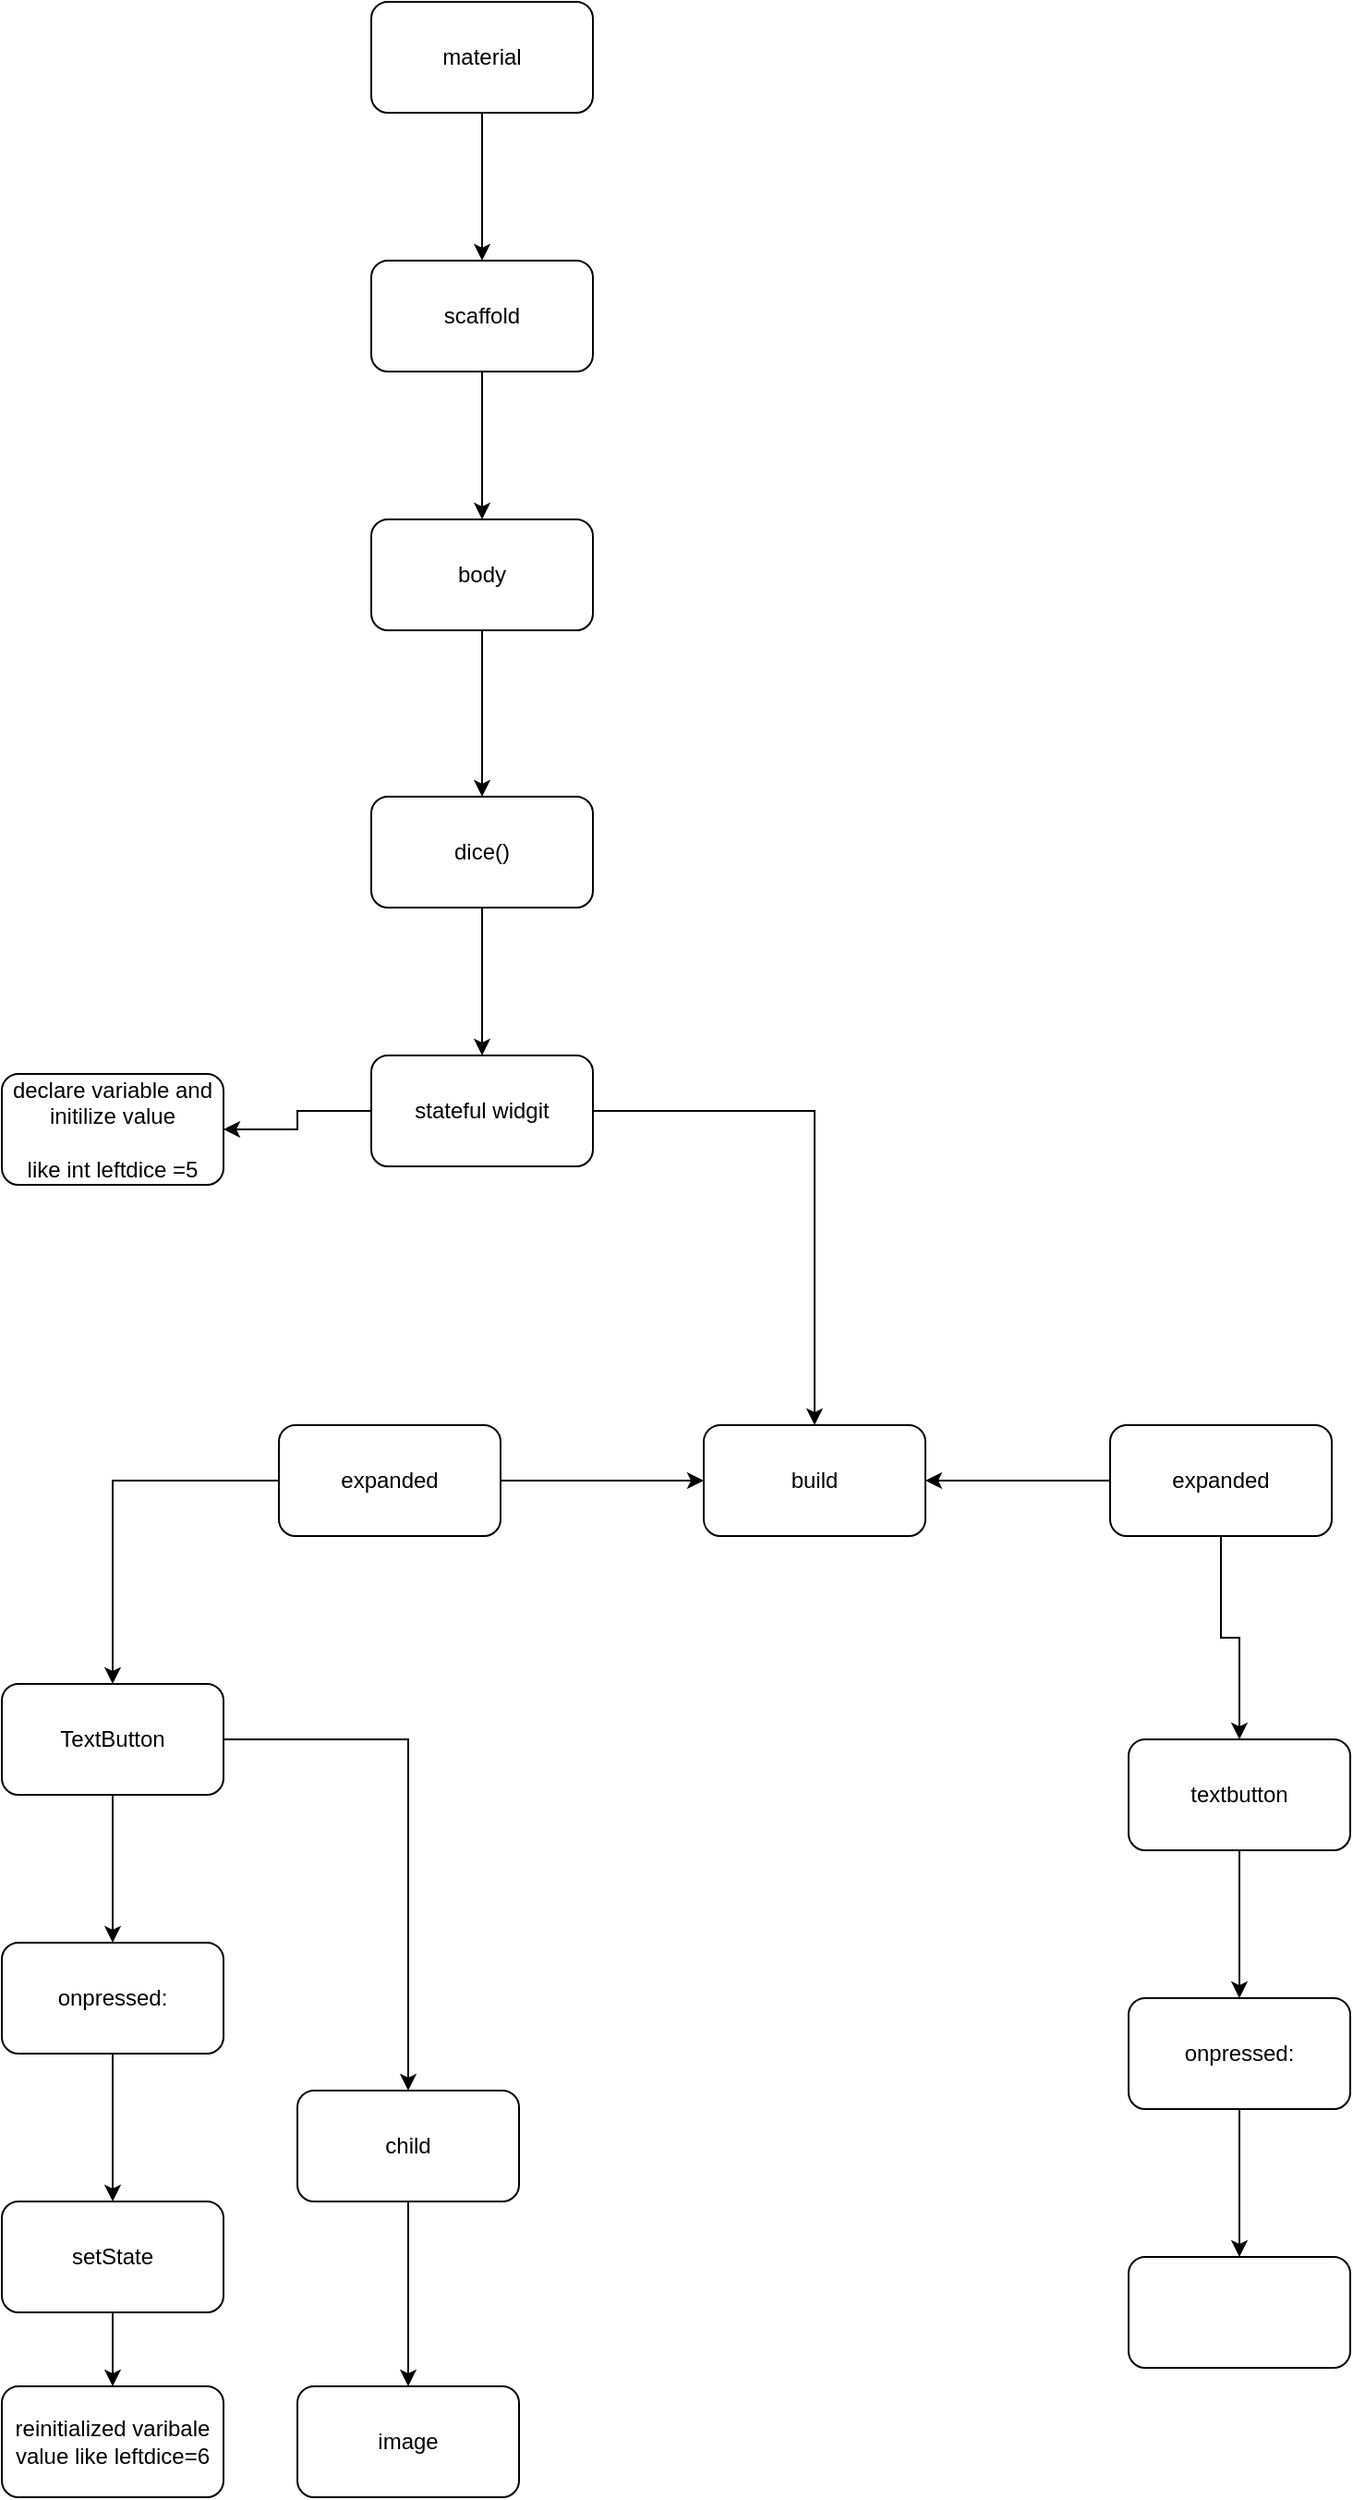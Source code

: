 <mxfile version="21.6.2" type="github">
  <diagram name="Page-1" id="ZoImVnbAIIBRqT9PwuNn">
    <mxGraphModel dx="1290" dy="585" grid="1" gridSize="10" guides="1" tooltips="1" connect="1" arrows="1" fold="1" page="1" pageScale="1" pageWidth="850" pageHeight="1100" math="0" shadow="0">
      <root>
        <mxCell id="0" />
        <mxCell id="1" parent="0" />
        <mxCell id="EVSfojGxGcQbr0xOnRWz-4" value="" style="edgeStyle=orthogonalEdgeStyle;rounded=0;orthogonalLoop=1;jettySize=auto;html=1;" edge="1" parent="1" source="EVSfojGxGcQbr0xOnRWz-2" target="EVSfojGxGcQbr0xOnRWz-3">
          <mxGeometry relative="1" as="geometry" />
        </mxCell>
        <mxCell id="EVSfojGxGcQbr0xOnRWz-2" value="material" style="rounded=1;whiteSpace=wrap;html=1;" vertex="1" parent="1">
          <mxGeometry x="270" y="90" width="120" height="60" as="geometry" />
        </mxCell>
        <mxCell id="EVSfojGxGcQbr0xOnRWz-6" value="" style="edgeStyle=orthogonalEdgeStyle;rounded=0;orthogonalLoop=1;jettySize=auto;html=1;" edge="1" parent="1" source="EVSfojGxGcQbr0xOnRWz-3" target="EVSfojGxGcQbr0xOnRWz-5">
          <mxGeometry relative="1" as="geometry" />
        </mxCell>
        <mxCell id="EVSfojGxGcQbr0xOnRWz-3" value="scaffold" style="whiteSpace=wrap;html=1;rounded=1;" vertex="1" parent="1">
          <mxGeometry x="270" y="230" width="120" height="60" as="geometry" />
        </mxCell>
        <mxCell id="EVSfojGxGcQbr0xOnRWz-16" value="" style="edgeStyle=orthogonalEdgeStyle;rounded=0;orthogonalLoop=1;jettySize=auto;html=1;" edge="1" parent="1" source="EVSfojGxGcQbr0xOnRWz-5" target="EVSfojGxGcQbr0xOnRWz-15">
          <mxGeometry relative="1" as="geometry" />
        </mxCell>
        <mxCell id="EVSfojGxGcQbr0xOnRWz-5" value="body" style="whiteSpace=wrap;html=1;rounded=1;" vertex="1" parent="1">
          <mxGeometry x="270" y="370" width="120" height="60" as="geometry" />
        </mxCell>
        <mxCell id="EVSfojGxGcQbr0xOnRWz-10" value="" style="edgeStyle=orthogonalEdgeStyle;rounded=0;orthogonalLoop=1;jettySize=auto;html=1;" edge="1" parent="1" source="EVSfojGxGcQbr0xOnRWz-7" target="EVSfojGxGcQbr0xOnRWz-9">
          <mxGeometry relative="1" as="geometry" />
        </mxCell>
        <mxCell id="EVSfojGxGcQbr0xOnRWz-27" value="" style="edgeStyle=orthogonalEdgeStyle;rounded=0;orthogonalLoop=1;jettySize=auto;html=1;" edge="1" parent="1" source="EVSfojGxGcQbr0xOnRWz-7" target="EVSfojGxGcQbr0xOnRWz-24">
          <mxGeometry relative="1" as="geometry" />
        </mxCell>
        <mxCell id="EVSfojGxGcQbr0xOnRWz-7" value="expanded" style="whiteSpace=wrap;html=1;rounded=1;" vertex="1" parent="1">
          <mxGeometry x="220" y="860" width="120" height="60" as="geometry" />
        </mxCell>
        <mxCell id="EVSfojGxGcQbr0xOnRWz-29" value="" style="edgeStyle=orthogonalEdgeStyle;rounded=0;orthogonalLoop=1;jettySize=auto;html=1;" edge="1" parent="1" source="EVSfojGxGcQbr0xOnRWz-9" target="EVSfojGxGcQbr0xOnRWz-28">
          <mxGeometry relative="1" as="geometry" />
        </mxCell>
        <mxCell id="EVSfojGxGcQbr0xOnRWz-45" value="" style="edgeStyle=orthogonalEdgeStyle;rounded=0;orthogonalLoop=1;jettySize=auto;html=1;" edge="1" parent="1" source="EVSfojGxGcQbr0xOnRWz-9" target="EVSfojGxGcQbr0xOnRWz-41">
          <mxGeometry relative="1" as="geometry" />
        </mxCell>
        <mxCell id="EVSfojGxGcQbr0xOnRWz-9" value="TextButton" style="whiteSpace=wrap;html=1;rounded=1;" vertex="1" parent="1">
          <mxGeometry x="70" y="1000" width="120" height="60" as="geometry" />
        </mxCell>
        <mxCell id="EVSfojGxGcQbr0xOnRWz-14" value="" style="edgeStyle=orthogonalEdgeStyle;rounded=0;orthogonalLoop=1;jettySize=auto;html=1;" edge="1" parent="1" source="EVSfojGxGcQbr0xOnRWz-11" target="EVSfojGxGcQbr0xOnRWz-13">
          <mxGeometry relative="1" as="geometry" />
        </mxCell>
        <mxCell id="EVSfojGxGcQbr0xOnRWz-26" value="" style="edgeStyle=orthogonalEdgeStyle;rounded=0;orthogonalLoop=1;jettySize=auto;html=1;" edge="1" parent="1" source="EVSfojGxGcQbr0xOnRWz-11" target="EVSfojGxGcQbr0xOnRWz-24">
          <mxGeometry relative="1" as="geometry" />
        </mxCell>
        <mxCell id="EVSfojGxGcQbr0xOnRWz-11" value="expanded" style="whiteSpace=wrap;html=1;rounded=1;" vertex="1" parent="1">
          <mxGeometry x="670" y="860" width="120" height="60" as="geometry" />
        </mxCell>
        <mxCell id="EVSfojGxGcQbr0xOnRWz-33" value="" style="edgeStyle=orthogonalEdgeStyle;rounded=0;orthogonalLoop=1;jettySize=auto;html=1;" edge="1" parent="1" source="EVSfojGxGcQbr0xOnRWz-13" target="EVSfojGxGcQbr0xOnRWz-32">
          <mxGeometry relative="1" as="geometry" />
        </mxCell>
        <mxCell id="EVSfojGxGcQbr0xOnRWz-13" value="textbutton" style="whiteSpace=wrap;html=1;rounded=1;" vertex="1" parent="1">
          <mxGeometry x="680" y="1030" width="120" height="60" as="geometry" />
        </mxCell>
        <mxCell id="EVSfojGxGcQbr0xOnRWz-19" value="" style="edgeStyle=orthogonalEdgeStyle;rounded=0;orthogonalLoop=1;jettySize=auto;html=1;" edge="1" parent="1" source="EVSfojGxGcQbr0xOnRWz-15" target="EVSfojGxGcQbr0xOnRWz-18">
          <mxGeometry relative="1" as="geometry" />
        </mxCell>
        <mxCell id="EVSfojGxGcQbr0xOnRWz-15" value="dice()" style="whiteSpace=wrap;html=1;rounded=1;" vertex="1" parent="1">
          <mxGeometry x="270" y="520" width="120" height="60" as="geometry" />
        </mxCell>
        <mxCell id="EVSfojGxGcQbr0xOnRWz-21" value="" style="edgeStyle=orthogonalEdgeStyle;rounded=0;orthogonalLoop=1;jettySize=auto;html=1;" edge="1" parent="1" source="EVSfojGxGcQbr0xOnRWz-18" target="EVSfojGxGcQbr0xOnRWz-20">
          <mxGeometry relative="1" as="geometry" />
        </mxCell>
        <mxCell id="EVSfojGxGcQbr0xOnRWz-25" value="" style="edgeStyle=orthogonalEdgeStyle;rounded=0;orthogonalLoop=1;jettySize=auto;html=1;" edge="1" parent="1" source="EVSfojGxGcQbr0xOnRWz-18" target="EVSfojGxGcQbr0xOnRWz-24">
          <mxGeometry relative="1" as="geometry" />
        </mxCell>
        <mxCell id="EVSfojGxGcQbr0xOnRWz-18" value="stateful widgit" style="whiteSpace=wrap;html=1;rounded=1;" vertex="1" parent="1">
          <mxGeometry x="270" y="660" width="120" height="60" as="geometry" />
        </mxCell>
        <mxCell id="EVSfojGxGcQbr0xOnRWz-20" value="declare variable and initilize value&lt;br&gt;&lt;br&gt;like int leftdice =5" style="whiteSpace=wrap;html=1;rounded=1;" vertex="1" parent="1">
          <mxGeometry x="70" y="670" width="120" height="60" as="geometry" />
        </mxCell>
        <mxCell id="EVSfojGxGcQbr0xOnRWz-24" value="build" style="whiteSpace=wrap;html=1;rounded=1;" vertex="1" parent="1">
          <mxGeometry x="450" y="860" width="120" height="60" as="geometry" />
        </mxCell>
        <mxCell id="EVSfojGxGcQbr0xOnRWz-37" value="" style="edgeStyle=orthogonalEdgeStyle;rounded=0;orthogonalLoop=1;jettySize=auto;html=1;" edge="1" parent="1" source="EVSfojGxGcQbr0xOnRWz-28" target="EVSfojGxGcQbr0xOnRWz-36">
          <mxGeometry relative="1" as="geometry" />
        </mxCell>
        <mxCell id="EVSfojGxGcQbr0xOnRWz-28" value="onpressed:&lt;br&gt;" style="whiteSpace=wrap;html=1;rounded=1;" vertex="1" parent="1">
          <mxGeometry x="70" y="1140" width="120" height="60" as="geometry" />
        </mxCell>
        <mxCell id="EVSfojGxGcQbr0xOnRWz-30" value="reinitialized varibale value like leftdice=6" style="whiteSpace=wrap;html=1;rounded=1;" vertex="1" parent="1">
          <mxGeometry x="70" y="1380" width="120" height="60" as="geometry" />
        </mxCell>
        <mxCell id="EVSfojGxGcQbr0xOnRWz-35" value="" style="edgeStyle=orthogonalEdgeStyle;rounded=0;orthogonalLoop=1;jettySize=auto;html=1;" edge="1" parent="1" source="EVSfojGxGcQbr0xOnRWz-32" target="EVSfojGxGcQbr0xOnRWz-34">
          <mxGeometry relative="1" as="geometry" />
        </mxCell>
        <mxCell id="EVSfojGxGcQbr0xOnRWz-32" value="onpressed:" style="whiteSpace=wrap;html=1;rounded=1;" vertex="1" parent="1">
          <mxGeometry x="680" y="1170" width="120" height="60" as="geometry" />
        </mxCell>
        <mxCell id="EVSfojGxGcQbr0xOnRWz-34" value="" style="whiteSpace=wrap;html=1;rounded=1;" vertex="1" parent="1">
          <mxGeometry x="680" y="1310" width="120" height="60" as="geometry" />
        </mxCell>
        <mxCell id="EVSfojGxGcQbr0xOnRWz-40" value="" style="edgeStyle=orthogonalEdgeStyle;rounded=0;orthogonalLoop=1;jettySize=auto;html=1;" edge="1" parent="1" source="EVSfojGxGcQbr0xOnRWz-36" target="EVSfojGxGcQbr0xOnRWz-30">
          <mxGeometry relative="1" as="geometry" />
        </mxCell>
        <mxCell id="EVSfojGxGcQbr0xOnRWz-36" value="setState" style="whiteSpace=wrap;html=1;rounded=1;" vertex="1" parent="1">
          <mxGeometry x="70" y="1280" width="120" height="60" as="geometry" />
        </mxCell>
        <mxCell id="EVSfojGxGcQbr0xOnRWz-44" value="" style="edgeStyle=orthogonalEdgeStyle;rounded=0;orthogonalLoop=1;jettySize=auto;html=1;" edge="1" parent="1" source="EVSfojGxGcQbr0xOnRWz-41" target="EVSfojGxGcQbr0xOnRWz-43">
          <mxGeometry relative="1" as="geometry" />
        </mxCell>
        <mxCell id="EVSfojGxGcQbr0xOnRWz-41" value="child" style="whiteSpace=wrap;html=1;rounded=1;" vertex="1" parent="1">
          <mxGeometry x="230" y="1220" width="120" height="60" as="geometry" />
        </mxCell>
        <mxCell id="EVSfojGxGcQbr0xOnRWz-43" value="image" style="whiteSpace=wrap;html=1;rounded=1;" vertex="1" parent="1">
          <mxGeometry x="230" y="1380" width="120" height="60" as="geometry" />
        </mxCell>
      </root>
    </mxGraphModel>
  </diagram>
</mxfile>
